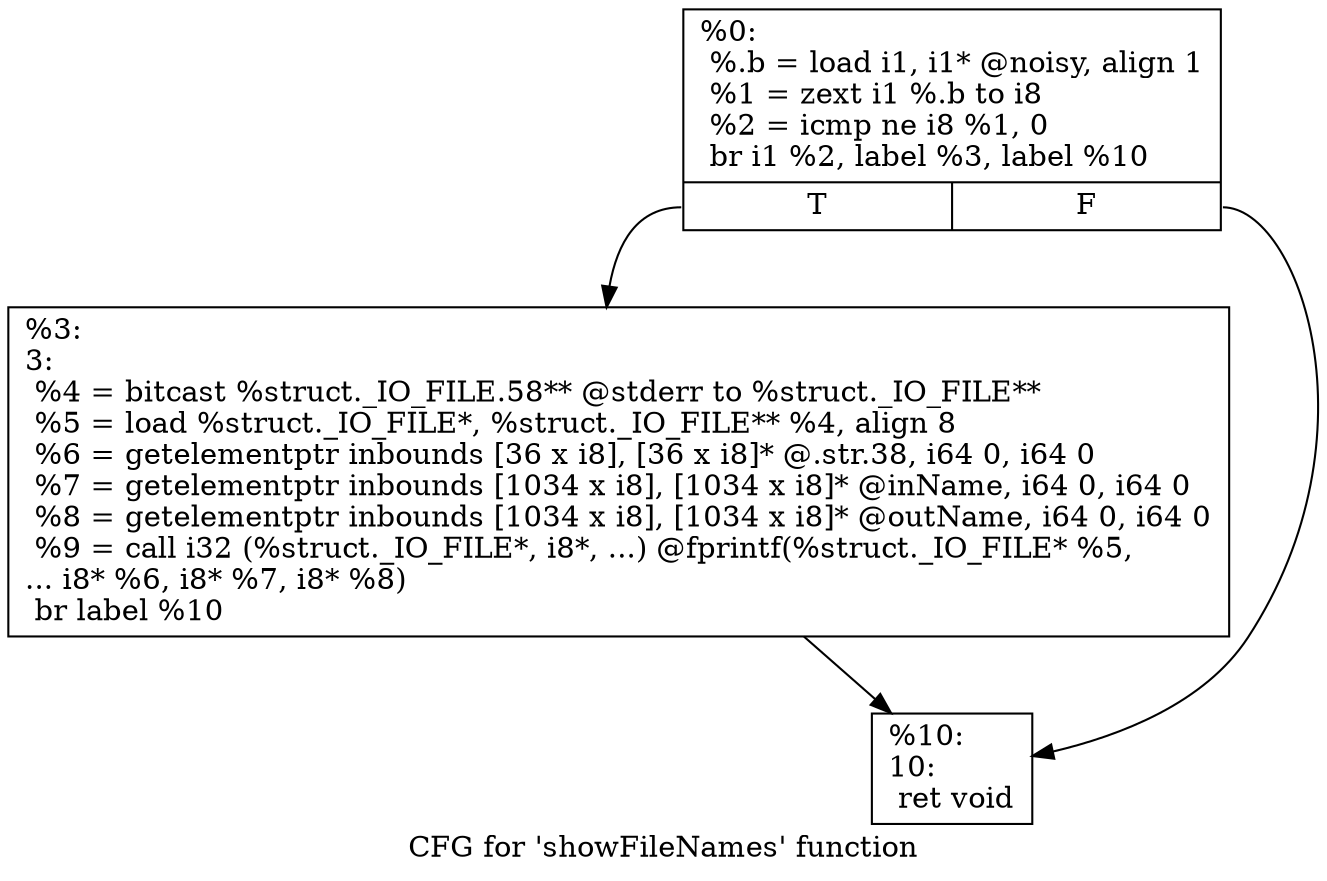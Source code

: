 digraph "CFG for 'showFileNames' function" {
	label="CFG for 'showFileNames' function";

	Node0x1c06b90 [shape=record,label="{%0:\l  %.b = load i1, i1* @noisy, align 1\l  %1 = zext i1 %.b to i8\l  %2 = icmp ne i8 %1, 0\l  br i1 %2, label %3, label %10\l|{<s0>T|<s1>F}}"];
	Node0x1c06b90:s0 -> Node0x1c06be0;
	Node0x1c06b90:s1 -> Node0x1c06c30;
	Node0x1c06be0 [shape=record,label="{%3:\l3:                                                \l  %4 = bitcast %struct._IO_FILE.58** @stderr to %struct._IO_FILE**\l  %5 = load %struct._IO_FILE*, %struct._IO_FILE** %4, align 8\l  %6 = getelementptr inbounds [36 x i8], [36 x i8]* @.str.38, i64 0, i64 0\l  %7 = getelementptr inbounds [1034 x i8], [1034 x i8]* @inName, i64 0, i64 0\l  %8 = getelementptr inbounds [1034 x i8], [1034 x i8]* @outName, i64 0, i64 0\l  %9 = call i32 (%struct._IO_FILE*, i8*, ...) @fprintf(%struct._IO_FILE* %5,\l... i8* %6, i8* %7, i8* %8)\l  br label %10\l}"];
	Node0x1c06be0 -> Node0x1c06c30;
	Node0x1c06c30 [shape=record,label="{%10:\l10:                                               \l  ret void\l}"];
}
